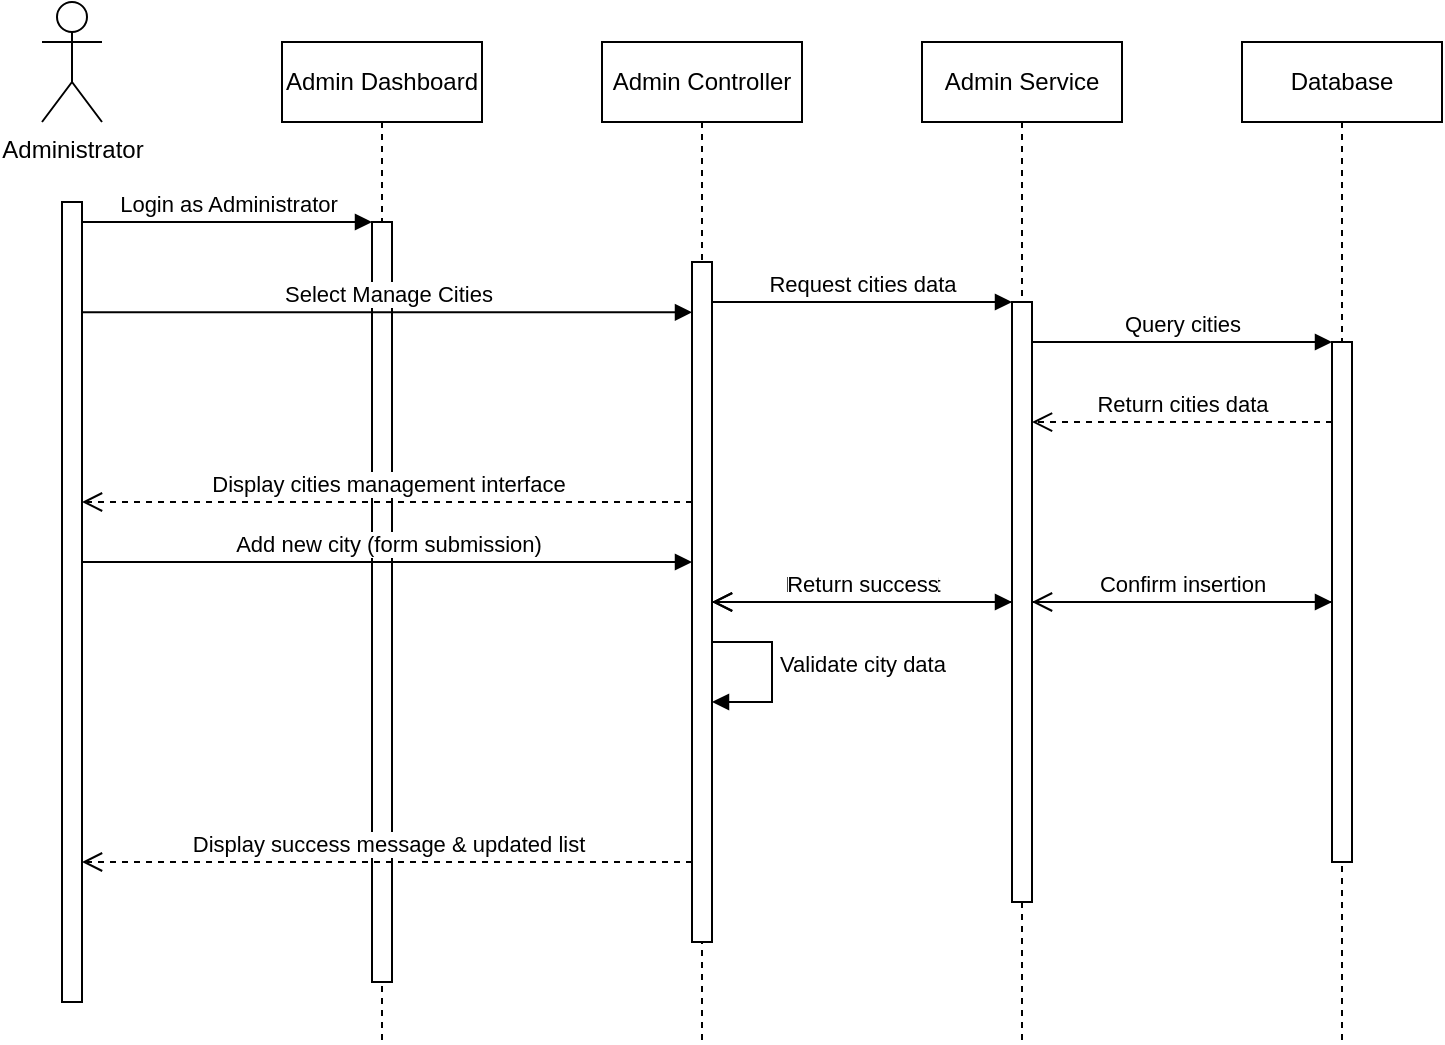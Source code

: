 <mxfile>
    <diagram name="Admin Management Sequence" id="admin-sequence">
        <mxGraphModel dx="973" dy="483" grid="1" gridSize="10" guides="1" tooltips="1" connect="1" arrows="1" fold="1" page="1" pageScale="1" pageWidth="850" pageHeight="1100" math="0" shadow="0">
            <root>
                <mxCell id="0"/>
                <mxCell id="1" parent="0"/>
                <mxCell id="2" value="Administrator" style="shape=umlActor;verticalLabelPosition=bottom;verticalAlign=top;html=1;" parent="1" vertex="1">
                    <mxGeometry x="80" y="60" width="30" height="60" as="geometry"/>
                </mxCell>
                <mxCell id="3" value="Admin Dashboard" style="shape=umlLifeline;perimeter=lifelinePerimeter;whiteSpace=wrap;html=1;container=1;collapsible=0;recursiveResize=0;outlineConnect=0;" parent="1" vertex="1">
                    <mxGeometry x="200" y="80" width="100" height="500" as="geometry"/>
                </mxCell>
                <mxCell id="4" value="Admin Controller" style="shape=umlLifeline;perimeter=lifelinePerimeter;whiteSpace=wrap;html=1;container=1;collapsible=0;recursiveResize=0;outlineConnect=0;" parent="1" vertex="1">
                    <mxGeometry x="360" y="80" width="100" height="500" as="geometry"/>
                </mxCell>
                <mxCell id="20" value="Validate city data" style="html=1;verticalAlign=bottom;endArrow=block;rounded=0;" parent="4" edge="1">
                    <mxGeometry x="0.111" y="45" relative="1" as="geometry">
                        <mxPoint x="55" y="300" as="sourcePoint"/>
                        <mxPoint x="55" y="330" as="targetPoint"/>
                        <Array as="points">
                            <mxPoint x="85" y="300"/>
                            <mxPoint x="85" y="330"/>
                        </Array>
                        <mxPoint as="offset"/>
                    </mxGeometry>
                </mxCell>
                <mxCell id="5" value="Admin Service" style="shape=umlLifeline;perimeter=lifelinePerimeter;whiteSpace=wrap;html=1;container=1;collapsible=0;recursiveResize=0;outlineConnect=0;" parent="1" vertex="1">
                    <mxGeometry x="520" y="80" width="100" height="500" as="geometry"/>
                </mxCell>
                <mxCell id="6" value="Database" style="shape=umlLifeline;perimeter=lifelinePerimeter;whiteSpace=wrap;html=1;container=1;collapsible=0;recursiveResize=0;outlineConnect=0;" parent="1" vertex="1">
                    <mxGeometry x="680" y="80" width="100" height="500" as="geometry"/>
                </mxCell>
                <mxCell id="7" value="" style="html=1;points=[];perimeter=orthogonalPerimeter;" parent="1" vertex="1">
                    <mxGeometry x="90" y="160" width="10" height="400" as="geometry"/>
                </mxCell>
                <mxCell id="8" value="" style="html=1;points=[];perimeter=orthogonalPerimeter;" parent="1" vertex="1">
                    <mxGeometry x="245" y="170" width="10" height="380" as="geometry"/>
                </mxCell>
                <mxCell id="9" value="" style="html=1;points=[];perimeter=orthogonalPerimeter;" parent="1" vertex="1">
                    <mxGeometry x="405" y="190" width="10" height="340" as="geometry"/>
                </mxCell>
                <mxCell id="10" value="" style="html=1;points=[];perimeter=orthogonalPerimeter;" parent="1" vertex="1">
                    <mxGeometry x="565" y="210" width="10" height="300" as="geometry"/>
                </mxCell>
                <mxCell id="11" value="" style="html=1;points=[];perimeter=orthogonalPerimeter;" parent="1" vertex="1">
                    <mxGeometry x="725" y="230" width="10" height="260" as="geometry"/>
                </mxCell>
                <mxCell id="12" value="Login as Administrator" style="html=1;verticalAlign=bottom;endArrow=block;entryX=0;entryY=0;rounded=0;" parent="1" source="7" target="8" edge="1">
                    <mxGeometry relative="1" as="geometry">
                        <mxPoint x="175" y="170" as="sourcePoint"/>
                    </mxGeometry>
                </mxCell>
                <mxCell id="13" value="Select Manage Cities" style="html=1;verticalAlign=bottom;endArrow=block;entryX=0;entryY=0.074;rounded=0;entryDx=0;entryDy=0;entryPerimeter=0;" parent="1" source="7" target="9" edge="1">
                    <mxGeometry relative="1" as="geometry">
                        <mxPoint x="175" y="215" as="sourcePoint"/>
                    </mxGeometry>
                </mxCell>
                <mxCell id="14" value="Request cities data" style="html=1;verticalAlign=bottom;endArrow=block;entryX=0;entryY=0;rounded=0;" parent="1" source="9" target="10" edge="1">
                    <mxGeometry relative="1" as="geometry">
                        <mxPoint x="490" y="210" as="sourcePoint"/>
                    </mxGeometry>
                </mxCell>
                <mxCell id="15" value="Query cities" style="html=1;verticalAlign=bottom;endArrow=block;entryX=0;entryY=0;rounded=0;" parent="1" source="10" target="11" edge="1">
                    <mxGeometry relative="1" as="geometry">
                        <mxPoint x="650" y="230" as="sourcePoint"/>
                    </mxGeometry>
                </mxCell>
                <mxCell id="16" value="Return cities data" style="html=1;verticalAlign=bottom;endArrow=open;dashed=1;endSize=8;exitX=0;exitY=0.154;rounded=0;exitDx=0;exitDy=0;exitPerimeter=0;" parent="1" source="11" target="10" edge="1">
                    <mxGeometry relative="1" as="geometry">
                        <mxPoint x="650" y="270" as="targetPoint"/>
                    </mxGeometry>
                </mxCell>
                <mxCell id="17" value="Return cities list" style="html=1;verticalAlign=bottom;endArrow=open;dashed=1;endSize=8;rounded=0;" parent="1" source="10" target="9" edge="1">
                    <mxGeometry relative="1" as="geometry">
                        <mxPoint x="490" y="290" as="targetPoint"/>
                        <mxPoint x="560" y="290" as="sourcePoint"/>
                    </mxGeometry>
                </mxCell>
                <mxCell id="18" value="Display cities management interface" style="html=1;verticalAlign=bottom;endArrow=open;dashed=1;endSize=8;rounded=0;" parent="1" source="9" target="7" edge="1">
                    <mxGeometry relative="1" as="geometry">
                        <mxPoint x="330" y="310" as="targetPoint"/>
                        <mxPoint x="400" y="310" as="sourcePoint"/>
                        <Array as="points">
                            <mxPoint x="250" y="310"/>
                        </Array>
                    </mxGeometry>
                </mxCell>
                <mxCell id="19" value="Add new city (form submission)" style="html=1;verticalAlign=bottom;endArrow=block;rounded=0;" parent="1" source="7" target="9" edge="1">
                    <mxGeometry relative="1" as="geometry">
                        <mxPoint x="330" y="340" as="targetPoint"/>
                        <mxPoint x="260" y="340" as="sourcePoint"/>
                        <Array as="points">
                            <mxPoint x="250" y="340"/>
                        </Array>
                    </mxGeometry>
                </mxCell>
                <mxCell id="21" value="Create new city" style="html=1;verticalAlign=bottom;endArrow=block;rounded=0;" parent="1" source="9" target="10" edge="1">
                    <mxGeometry relative="1" as="geometry">
                        <mxPoint x="490" y="410" as="targetPoint"/>
                        <mxPoint x="420" y="410" as="sourcePoint"/>
                    </mxGeometry>
                </mxCell>
                <mxCell id="22" value="Insert city data" style="html=1;verticalAlign=bottom;endArrow=block;rounded=0;" parent="1" source="10" target="11" edge="1">
                    <mxGeometry relative="1" as="geometry">
                        <mxPoint x="650" y="430" as="targetPoint"/>
                        <mxPoint x="580" y="430" as="sourcePoint"/>
                    </mxGeometry>
                </mxCell>
                <mxCell id="23" value="Confirm insertion" style="html=1;verticalAlign=bottom;endArrow=open;dashed=1;endSize=8;rounded=0;" parent="1" source="11" target="10" edge="1">
                    <mxGeometry relative="1" as="geometry">
                        <mxPoint x="650" y="450" as="targetPoint"/>
                        <mxPoint x="720" y="450" as="sourcePoint"/>
                    </mxGeometry>
                </mxCell>
                <mxCell id="24" value="Return success" style="html=1;verticalAlign=bottom;endArrow=open;dashed=1;endSize=8;rounded=0;" parent="1" source="10" target="9" edge="1">
                    <mxGeometry relative="1" as="geometry">
                        <mxPoint x="490" y="470" as="targetPoint"/>
                        <mxPoint x="560" y="470" as="sourcePoint"/>
                    </mxGeometry>
                </mxCell>
                <mxCell id="25" value="Display success message &amp; updated list" style="html=1;verticalAlign=bottom;endArrow=open;dashed=1;endSize=8;rounded=0;" parent="1" source="9" target="7" edge="1">
                    <mxGeometry relative="1" as="geometry">
                        <mxPoint x="330" y="490" as="targetPoint"/>
                        <mxPoint x="400" y="490" as="sourcePoint"/>
                        <Array as="points">
                            <mxPoint x="250" y="490"/>
                        </Array>
                    </mxGeometry>
                </mxCell>
            </root>
        </mxGraphModel>
    </diagram>
</mxfile>
